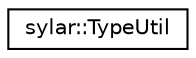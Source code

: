 digraph "类继承关系图"
{
 // LATEX_PDF_SIZE
  edge [fontname="Helvetica",fontsize="10",labelfontname="Helvetica",labelfontsize="10"];
  node [fontname="Helvetica",fontsize="10",shape=record];
  rankdir="LR";
  Node0 [label="sylar::TypeUtil",height=0.2,width=0.4,color="black", fillcolor="white", style="filled",URL="$classsylar_1_1TypeUtil.html",tooltip=" "];
}

